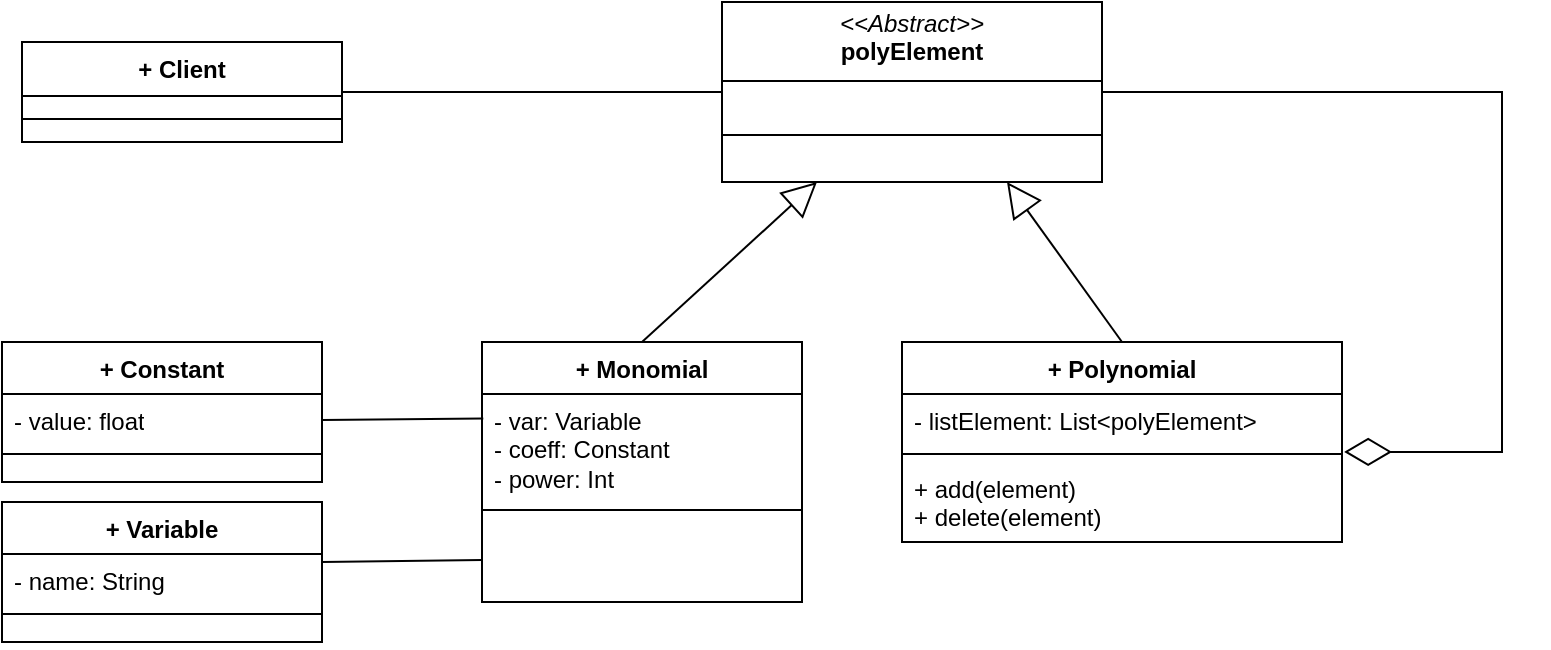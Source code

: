 <mxfile version="26.2.2">
  <diagram name="Page-1" id="AM6m42rYJ3kZMCiwQbul">
    <mxGraphModel dx="774" dy="509" grid="1" gridSize="10" guides="1" tooltips="1" connect="1" arrows="1" fold="1" page="1" pageScale="1" pageWidth="570" pageHeight="940" math="0" shadow="0">
      <root>
        <mxCell id="0" />
        <mxCell id="1" parent="0" />
        <mxCell id="3MMeHYPe1IyxLcVxUKK2-35" style="edgeStyle=orthogonalEdgeStyle;rounded=0;orthogonalLoop=1;jettySize=auto;html=1;entryX=1.005;entryY=1.114;entryDx=0;entryDy=0;entryPerimeter=0;endArrow=diamondThin;endFill=0;endSize=21;" parent="1" source="3MMeHYPe1IyxLcVxUKK2-6" target="3MMeHYPe1IyxLcVxUKK2-24" edge="1">
          <mxGeometry relative="1" as="geometry">
            <mxPoint x="1040" y="370" as="targetPoint" />
            <Array as="points">
              <mxPoint x="1040" y="195" />
              <mxPoint x="1040" y="375" />
            </Array>
          </mxGeometry>
        </mxCell>
        <mxCell id="3MMeHYPe1IyxLcVxUKK2-6" value="&lt;p style=&quot;margin:0px;margin-top:4px;text-align:center;&quot;&gt;&lt;i&gt;&amp;lt;&amp;lt;Abstract&amp;gt;&amp;gt;&lt;/i&gt;&lt;br&gt;&lt;b&gt;polyElement&lt;/b&gt;&lt;/p&gt;&lt;hr size=&quot;1&quot; style=&quot;border-style:solid;&quot;&gt;&lt;p style=&quot;margin:0px;margin-left:4px;&quot;&gt;&amp;nbsp;&lt;/p&gt;&lt;hr size=&quot;1&quot; style=&quot;border-style:solid;&quot;&gt;&lt;p style=&quot;margin:0px;margin-left:4px;&quot;&gt;&amp;nbsp;&lt;/p&gt;" style="verticalAlign=top;align=left;overflow=fill;html=1;whiteSpace=wrap;fillColor=none;" parent="1" vertex="1">
          <mxGeometry x="650" y="150" width="190" height="90" as="geometry" />
        </mxCell>
        <mxCell id="3MMeHYPe1IyxLcVxUKK2-11" value="+ Constant" style="swimlane;fontStyle=1;align=center;verticalAlign=top;childLayout=stackLayout;horizontal=1;startSize=26;horizontalStack=0;resizeParent=1;resizeParentMax=0;resizeLast=0;collapsible=1;marginBottom=0;whiteSpace=wrap;html=1;" parent="1" vertex="1">
          <mxGeometry x="290" y="320" width="160" height="70" as="geometry" />
        </mxCell>
        <mxCell id="3MMeHYPe1IyxLcVxUKK2-12" value="- value: float" style="text;strokeColor=none;fillColor=none;align=left;verticalAlign=top;spacingLeft=4;spacingRight=4;overflow=hidden;rotatable=0;points=[[0,0.5],[1,0.5]];portConstraint=eastwest;whiteSpace=wrap;html=1;" parent="3MMeHYPe1IyxLcVxUKK2-11" vertex="1">
          <mxGeometry y="26" width="160" height="26" as="geometry" />
        </mxCell>
        <mxCell id="3MMeHYPe1IyxLcVxUKK2-13" value="" style="line;strokeWidth=1;fillColor=none;align=left;verticalAlign=middle;spacingTop=-1;spacingLeft=3;spacingRight=3;rotatable=0;labelPosition=right;points=[];portConstraint=eastwest;strokeColor=inherit;" parent="3MMeHYPe1IyxLcVxUKK2-11" vertex="1">
          <mxGeometry y="52" width="160" height="8" as="geometry" />
        </mxCell>
        <mxCell id="3MMeHYPe1IyxLcVxUKK2-14" value="&amp;nbsp;" style="text;strokeColor=none;fillColor=none;align=left;verticalAlign=top;spacingLeft=4;spacingRight=4;overflow=hidden;rotatable=0;points=[[0,0.5],[1,0.5]];portConstraint=eastwest;whiteSpace=wrap;html=1;" parent="3MMeHYPe1IyxLcVxUKK2-11" vertex="1">
          <mxGeometry y="60" width="160" height="10" as="geometry" />
        </mxCell>
        <mxCell id="3MMeHYPe1IyxLcVxUKK2-15" value="+ Variable" style="swimlane;fontStyle=1;align=center;verticalAlign=top;childLayout=stackLayout;horizontal=1;startSize=26;horizontalStack=0;resizeParent=1;resizeParentMax=0;resizeLast=0;collapsible=1;marginBottom=0;whiteSpace=wrap;html=1;" parent="1" vertex="1">
          <mxGeometry x="290" y="400" width="160" height="70" as="geometry" />
        </mxCell>
        <mxCell id="3MMeHYPe1IyxLcVxUKK2-16" value="- name: String" style="text;strokeColor=none;fillColor=none;align=left;verticalAlign=top;spacingLeft=4;spacingRight=4;overflow=hidden;rotatable=0;points=[[0,0.5],[1,0.5]];portConstraint=eastwest;whiteSpace=wrap;html=1;" parent="3MMeHYPe1IyxLcVxUKK2-15" vertex="1">
          <mxGeometry y="26" width="160" height="26" as="geometry" />
        </mxCell>
        <mxCell id="3MMeHYPe1IyxLcVxUKK2-17" value="" style="line;strokeWidth=1;fillColor=none;align=left;verticalAlign=middle;spacingTop=-1;spacingLeft=3;spacingRight=3;rotatable=0;labelPosition=right;points=[];portConstraint=eastwest;strokeColor=inherit;" parent="3MMeHYPe1IyxLcVxUKK2-15" vertex="1">
          <mxGeometry y="52" width="160" height="8" as="geometry" />
        </mxCell>
        <mxCell id="3MMeHYPe1IyxLcVxUKK2-18" value="&amp;nbsp;" style="text;strokeColor=none;fillColor=none;align=left;verticalAlign=top;spacingLeft=4;spacingRight=4;overflow=hidden;rotatable=0;points=[[0,0.5],[1,0.5]];portConstraint=eastwest;whiteSpace=wrap;html=1;" parent="3MMeHYPe1IyxLcVxUKK2-15" vertex="1">
          <mxGeometry y="60" width="160" height="10" as="geometry" />
        </mxCell>
        <mxCell id="3MMeHYPe1IyxLcVxUKK2-19" value="+ Monomial" style="swimlane;fontStyle=1;align=center;verticalAlign=top;childLayout=stackLayout;horizontal=1;startSize=26;horizontalStack=0;resizeParent=1;resizeParentMax=0;resizeLast=0;collapsible=1;marginBottom=0;whiteSpace=wrap;html=1;" parent="1" vertex="1">
          <mxGeometry x="530" y="320" width="160" height="130" as="geometry" />
        </mxCell>
        <mxCell id="3MMeHYPe1IyxLcVxUKK2-20" value="- var: Variable&lt;div&gt;- coeff: Constant&lt;/div&gt;&lt;div&gt;- power: Int&lt;/div&gt;" style="text;strokeColor=none;fillColor=none;align=left;verticalAlign=top;spacingLeft=4;spacingRight=4;overflow=hidden;rotatable=0;points=[[0,0.5],[1,0.5]];portConstraint=eastwest;whiteSpace=wrap;html=1;" parent="3MMeHYPe1IyxLcVxUKK2-19" vertex="1">
          <mxGeometry y="26" width="160" height="54" as="geometry" />
        </mxCell>
        <mxCell id="3MMeHYPe1IyxLcVxUKK2-21" value="" style="line;strokeWidth=1;fillColor=none;align=left;verticalAlign=middle;spacingTop=-1;spacingLeft=3;spacingRight=3;rotatable=0;labelPosition=right;points=[];portConstraint=eastwest;strokeColor=inherit;" parent="3MMeHYPe1IyxLcVxUKK2-19" vertex="1">
          <mxGeometry y="80" width="160" height="8" as="geometry" />
        </mxCell>
        <mxCell id="3MMeHYPe1IyxLcVxUKK2-22" value="&amp;nbsp;" style="text;strokeColor=none;fillColor=none;align=left;verticalAlign=top;spacingLeft=4;spacingRight=4;overflow=hidden;rotatable=0;points=[[0,0.5],[1,0.5]];portConstraint=eastwest;whiteSpace=wrap;html=1;" parent="3MMeHYPe1IyxLcVxUKK2-19" vertex="1">
          <mxGeometry y="88" width="160" height="42" as="geometry" />
        </mxCell>
        <mxCell id="3MMeHYPe1IyxLcVxUKK2-23" value="+ Polynomial" style="swimlane;fontStyle=1;align=center;verticalAlign=top;childLayout=stackLayout;horizontal=1;startSize=26;horizontalStack=0;resizeParent=1;resizeParentMax=0;resizeLast=0;collapsible=1;marginBottom=0;whiteSpace=wrap;html=1;" parent="1" vertex="1">
          <mxGeometry x="740" y="320" width="220" height="100" as="geometry" />
        </mxCell>
        <mxCell id="3MMeHYPe1IyxLcVxUKK2-24" value="- listElement: List&amp;lt;&lt;span style=&quot;text-align: center;&quot;&gt;polyElement&lt;/span&gt;&lt;span style=&quot;background-color: transparent; color: light-dark(rgb(0, 0, 0), rgb(255, 255, 255));&quot;&gt;&amp;gt;&lt;/span&gt;" style="text;strokeColor=none;fillColor=none;align=left;verticalAlign=top;spacingLeft=4;spacingRight=4;overflow=hidden;rotatable=0;points=[[0,0.5],[1,0.5]];portConstraint=eastwest;whiteSpace=wrap;html=1;" parent="3MMeHYPe1IyxLcVxUKK2-23" vertex="1">
          <mxGeometry y="26" width="220" height="26" as="geometry" />
        </mxCell>
        <mxCell id="3MMeHYPe1IyxLcVxUKK2-25" value="" style="line;strokeWidth=1;fillColor=none;align=left;verticalAlign=middle;spacingTop=-1;spacingLeft=3;spacingRight=3;rotatable=0;labelPosition=right;points=[];portConstraint=eastwest;strokeColor=inherit;" parent="3MMeHYPe1IyxLcVxUKK2-23" vertex="1">
          <mxGeometry y="52" width="220" height="8" as="geometry" />
        </mxCell>
        <mxCell id="3MMeHYPe1IyxLcVxUKK2-26" value="+ add(element)&lt;div&gt;+ delete(element)&lt;/div&gt;" style="text;strokeColor=none;fillColor=none;align=left;verticalAlign=top;spacingLeft=4;spacingRight=4;overflow=hidden;rotatable=0;points=[[0,0.5],[1,0.5]];portConstraint=eastwest;whiteSpace=wrap;html=1;" parent="3MMeHYPe1IyxLcVxUKK2-23" vertex="1">
          <mxGeometry y="60" width="220" height="40" as="geometry" />
        </mxCell>
        <mxCell id="3MMeHYPe1IyxLcVxUKK2-27" value="+ Client" style="swimlane;fontStyle=1;align=center;verticalAlign=top;childLayout=stackLayout;horizontal=1;startSize=27;horizontalStack=0;resizeParent=1;resizeParentMax=0;resizeLast=0;collapsible=1;marginBottom=0;whiteSpace=wrap;html=1;fillColor=none;" parent="1" vertex="1">
          <mxGeometry x="300" y="170" width="160" height="50" as="geometry" />
        </mxCell>
        <mxCell id="3MMeHYPe1IyxLcVxUKK2-28" value="" style="line;strokeWidth=1;fillColor=none;align=left;verticalAlign=middle;spacingTop=-1;spacingLeft=3;spacingRight=3;rotatable=0;labelPosition=right;points=[];portConstraint=eastwest;strokeColor=inherit;" parent="3MMeHYPe1IyxLcVxUKK2-27" vertex="1">
          <mxGeometry y="27" width="160" height="23" as="geometry" />
        </mxCell>
        <mxCell id="3MMeHYPe1IyxLcVxUKK2-29" value="" style="endArrow=block;endFill=0;endSize=15;html=1;rounded=0;exitX=0.5;exitY=0;exitDx=0;exitDy=0;entryX=0.25;entryY=1;entryDx=0;entryDy=0;" parent="1" source="3MMeHYPe1IyxLcVxUKK2-19" target="3MMeHYPe1IyxLcVxUKK2-6" edge="1">
          <mxGeometry width="160" relative="1" as="geometry">
            <mxPoint x="140" y="270" as="sourcePoint" />
            <mxPoint x="308" y="200" as="targetPoint" />
          </mxGeometry>
        </mxCell>
        <mxCell id="3MMeHYPe1IyxLcVxUKK2-30" value="" style="endArrow=block;endFill=0;endSize=15;html=1;rounded=0;exitX=0.5;exitY=0;exitDx=0;exitDy=0;entryX=0.75;entryY=1;entryDx=0;entryDy=0;" parent="1" source="3MMeHYPe1IyxLcVxUKK2-23" target="3MMeHYPe1IyxLcVxUKK2-6" edge="1">
          <mxGeometry width="160" relative="1" as="geometry">
            <mxPoint x="708" y="330" as="sourcePoint" />
            <mxPoint x="620" y="250" as="targetPoint" />
          </mxGeometry>
        </mxCell>
        <mxCell id="3MMeHYPe1IyxLcVxUKK2-31" value="" style="endArrow=none;endFill=0;endSize=15;html=1;rounded=0;exitX=1;exitY=0.5;exitDx=0;exitDy=0;entryX=0;entryY=0.5;entryDx=0;entryDy=0;startFill=0;" parent="1" source="3MMeHYPe1IyxLcVxUKK2-27" target="3MMeHYPe1IyxLcVxUKK2-6" edge="1">
          <mxGeometry width="160" relative="1" as="geometry">
            <mxPoint x="620" y="330" as="sourcePoint" />
            <mxPoint x="708" y="250" as="targetPoint" />
          </mxGeometry>
        </mxCell>
        <mxCell id="3MMeHYPe1IyxLcVxUKK2-32" value="" style="endArrow=none;endFill=0;endSize=15;html=1;rounded=0;exitX=1;exitY=0.5;exitDx=0;exitDy=0;entryX=0.004;entryY=0.228;entryDx=0;entryDy=0;startFill=0;entryPerimeter=0;" parent="1" source="3MMeHYPe1IyxLcVxUKK2-12" target="3MMeHYPe1IyxLcVxUKK2-20" edge="1">
          <mxGeometry width="160" relative="1" as="geometry">
            <mxPoint x="470" y="205" as="sourcePoint" />
            <mxPoint x="660" y="205" as="targetPoint" />
          </mxGeometry>
        </mxCell>
        <mxCell id="3MMeHYPe1IyxLcVxUKK2-34" value="" style="endArrow=none;endFill=0;endSize=15;html=1;rounded=0;entryX=0;entryY=0.5;entryDx=0;entryDy=0;startFill=0;" parent="1" target="3MMeHYPe1IyxLcVxUKK2-22" edge="1">
          <mxGeometry width="160" relative="1" as="geometry">
            <mxPoint x="450" y="430" as="sourcePoint" />
            <mxPoint x="541" y="368" as="targetPoint" />
          </mxGeometry>
        </mxCell>
      </root>
    </mxGraphModel>
  </diagram>
</mxfile>
